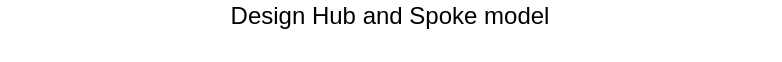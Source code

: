 <mxfile version="28.2.8">
  <diagram name="Page-1" id="0kwa3z7DvM2N3Z5wSj0D">
    <mxGraphModel dx="1238" dy="1096" grid="1" gridSize="10" guides="1" tooltips="1" connect="1" arrows="1" fold="1" page="1" pageScale="1" pageWidth="827" pageHeight="1169" math="0" shadow="0">
      <root>
        <mxCell id="0" />
        <mxCell id="1" parent="0" />
        <mxCell id="qShjG75aXaTEDt3JSJMz-1" value="Design Hub and Spoke model&lt;div&gt;&lt;br&gt;&lt;/div&gt;" style="text;html=1;whiteSpace=wrap;strokeColor=none;fillColor=none;align=center;verticalAlign=middle;rounded=0;" parent="1" vertex="1">
          <mxGeometry x="200" y="50" width="390" height="30" as="geometry" />
        </mxCell>
      </root>
    </mxGraphModel>
  </diagram>
</mxfile>
